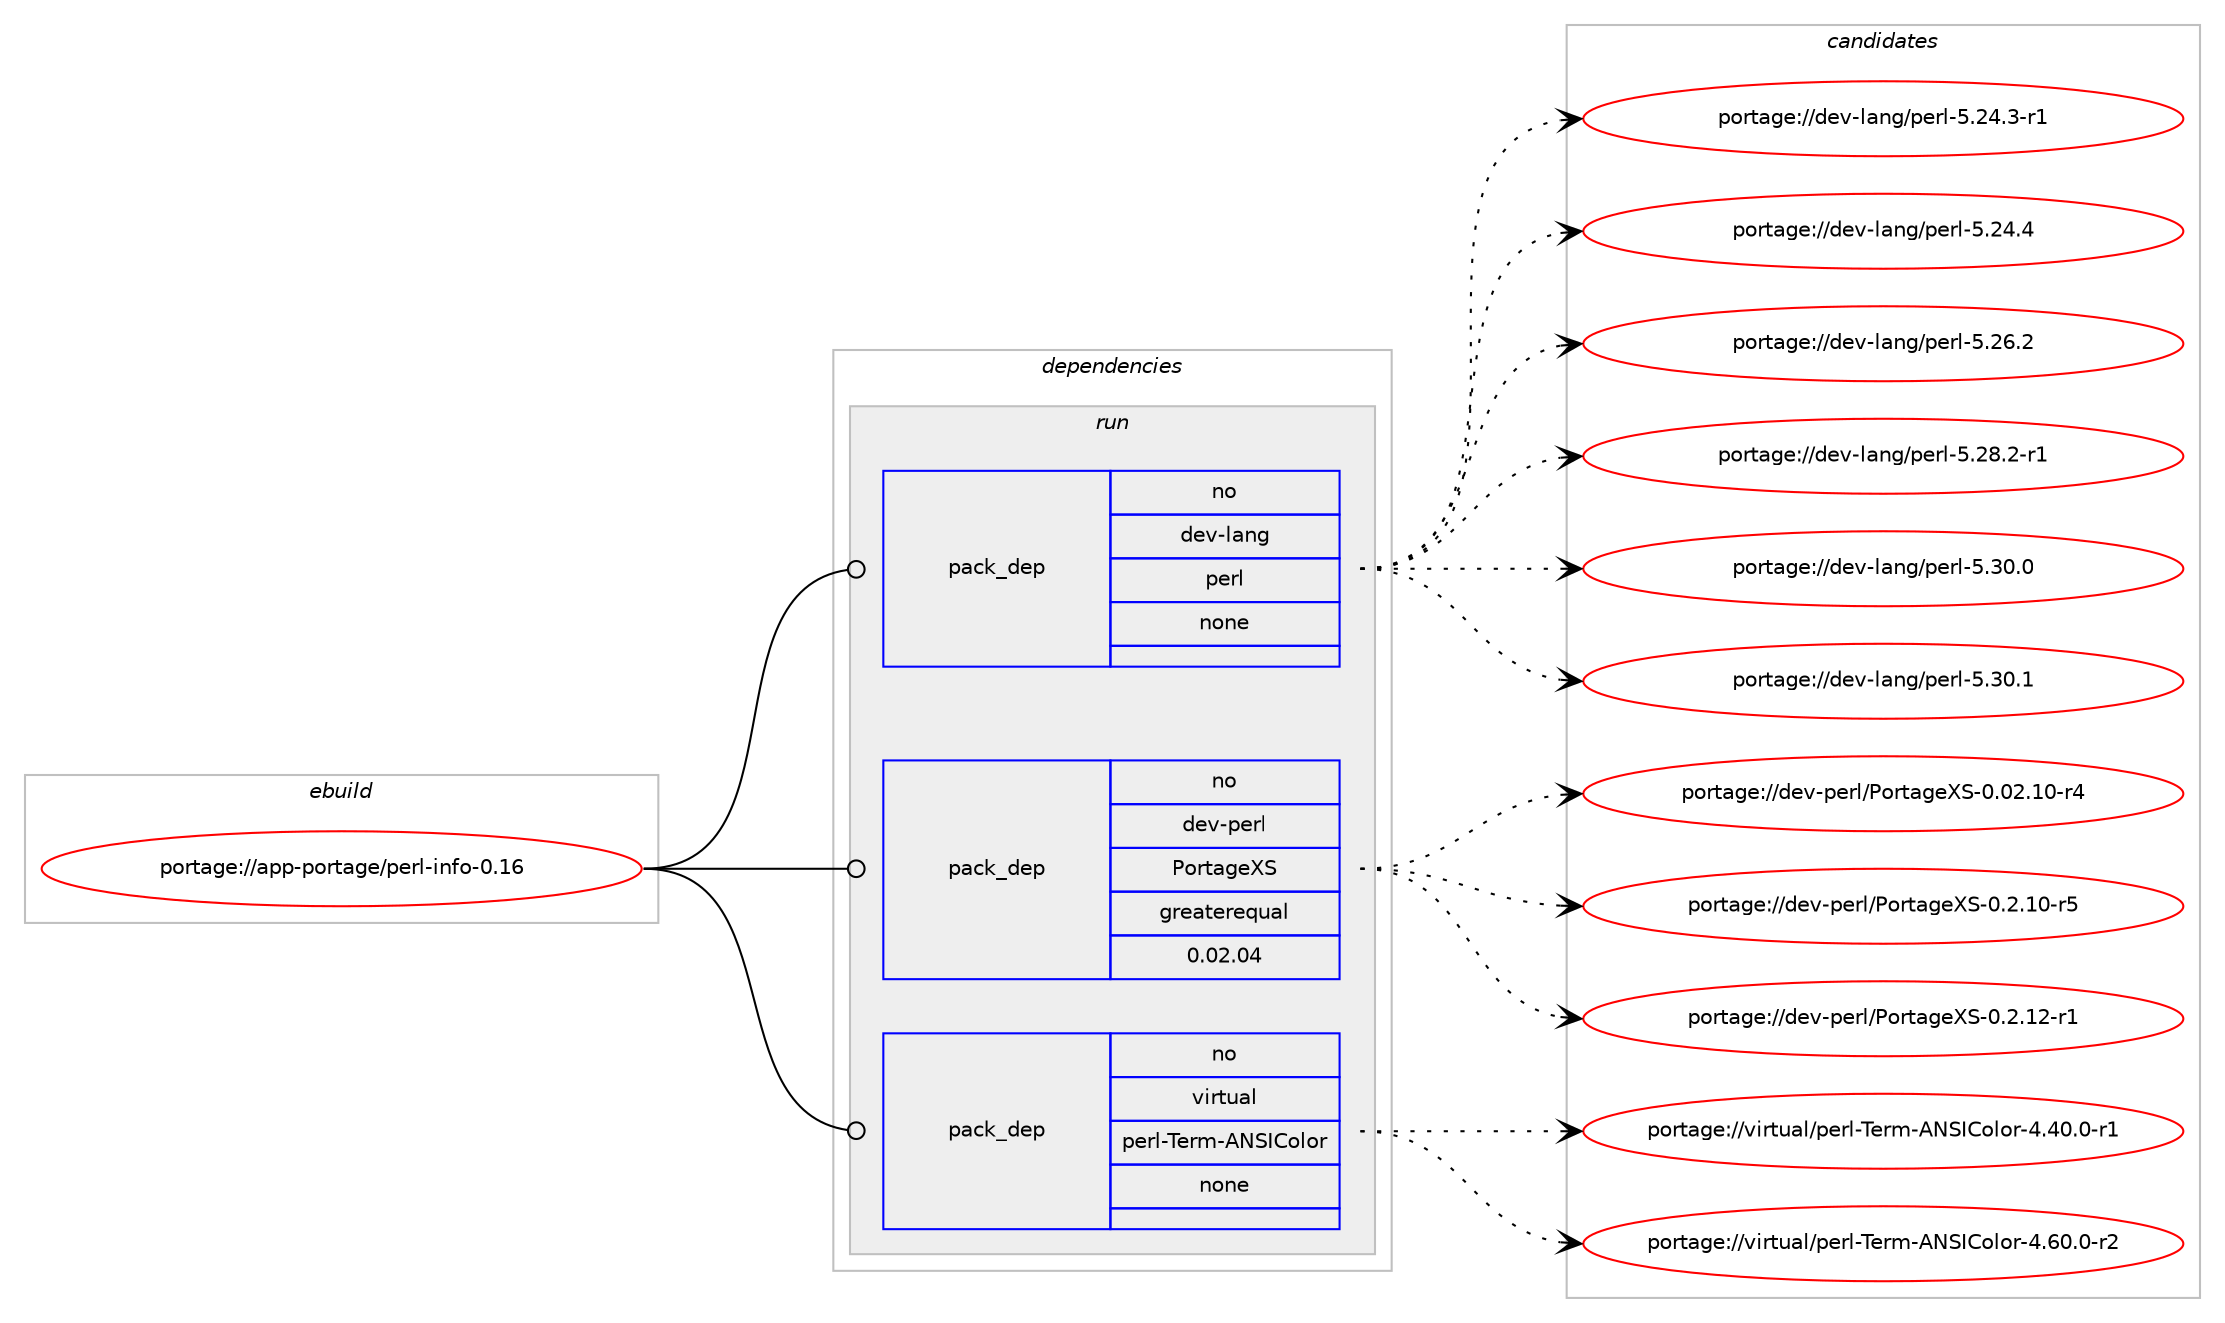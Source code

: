 digraph prolog {

# *************
# Graph options
# *************

newrank=true;
concentrate=true;
compound=true;
graph [rankdir=LR,fontname=Helvetica,fontsize=10,ranksep=1.5];#, ranksep=2.5, nodesep=0.2];
edge  [arrowhead=vee];
node  [fontname=Helvetica,fontsize=10];

# **********
# The ebuild
# **********

subgraph cluster_leftcol {
color=gray;
rank=same;
label=<<i>ebuild</i>>;
id [label="portage://app-portage/perl-info-0.16", color=red, width=4, href="../app-portage/perl-info-0.16.svg"];
}

# ****************
# The dependencies
# ****************

subgraph cluster_midcol {
color=gray;
label=<<i>dependencies</i>>;
subgraph cluster_compile {
fillcolor="#eeeeee";
style=filled;
label=<<i>compile</i>>;
}
subgraph cluster_compileandrun {
fillcolor="#eeeeee";
style=filled;
label=<<i>compile and run</i>>;
}
subgraph cluster_run {
fillcolor="#eeeeee";
style=filled;
label=<<i>run</i>>;
subgraph pack30986 {
dependency42039 [label=<<TABLE BORDER="0" CELLBORDER="1" CELLSPACING="0" CELLPADDING="4" WIDTH="220"><TR><TD ROWSPAN="6" CELLPADDING="30">pack_dep</TD></TR><TR><TD WIDTH="110">no</TD></TR><TR><TD>dev-lang</TD></TR><TR><TD>perl</TD></TR><TR><TD>none</TD></TR><TR><TD></TD></TR></TABLE>>, shape=none, color=blue];
}
id:e -> dependency42039:w [weight=20,style="solid",arrowhead="odot"];
subgraph pack30987 {
dependency42040 [label=<<TABLE BORDER="0" CELLBORDER="1" CELLSPACING="0" CELLPADDING="4" WIDTH="220"><TR><TD ROWSPAN="6" CELLPADDING="30">pack_dep</TD></TR><TR><TD WIDTH="110">no</TD></TR><TR><TD>dev-perl</TD></TR><TR><TD>PortageXS</TD></TR><TR><TD>greaterequal</TD></TR><TR><TD>0.02.04</TD></TR></TABLE>>, shape=none, color=blue];
}
id:e -> dependency42040:w [weight=20,style="solid",arrowhead="odot"];
subgraph pack30988 {
dependency42041 [label=<<TABLE BORDER="0" CELLBORDER="1" CELLSPACING="0" CELLPADDING="4" WIDTH="220"><TR><TD ROWSPAN="6" CELLPADDING="30">pack_dep</TD></TR><TR><TD WIDTH="110">no</TD></TR><TR><TD>virtual</TD></TR><TR><TD>perl-Term-ANSIColor</TD></TR><TR><TD>none</TD></TR><TR><TD></TD></TR></TABLE>>, shape=none, color=blue];
}
id:e -> dependency42041:w [weight=20,style="solid",arrowhead="odot"];
}
}

# **************
# The candidates
# **************

subgraph cluster_choices {
rank=same;
color=gray;
label=<<i>candidates</i>>;

subgraph choice30986 {
color=black;
nodesep=1;
choiceportage100101118451089711010347112101114108455346505246514511449 [label="portage://dev-lang/perl-5.24.3-r1", color=red, width=4,href="../dev-lang/perl-5.24.3-r1.svg"];
choiceportage10010111845108971101034711210111410845534650524652 [label="portage://dev-lang/perl-5.24.4", color=red, width=4,href="../dev-lang/perl-5.24.4.svg"];
choiceportage10010111845108971101034711210111410845534650544650 [label="portage://dev-lang/perl-5.26.2", color=red, width=4,href="../dev-lang/perl-5.26.2.svg"];
choiceportage100101118451089711010347112101114108455346505646504511449 [label="portage://dev-lang/perl-5.28.2-r1", color=red, width=4,href="../dev-lang/perl-5.28.2-r1.svg"];
choiceportage10010111845108971101034711210111410845534651484648 [label="portage://dev-lang/perl-5.30.0", color=red, width=4,href="../dev-lang/perl-5.30.0.svg"];
choiceportage10010111845108971101034711210111410845534651484649 [label="portage://dev-lang/perl-5.30.1", color=red, width=4,href="../dev-lang/perl-5.30.1.svg"];
dependency42039:e -> choiceportage100101118451089711010347112101114108455346505246514511449:w [style=dotted,weight="100"];
dependency42039:e -> choiceportage10010111845108971101034711210111410845534650524652:w [style=dotted,weight="100"];
dependency42039:e -> choiceportage10010111845108971101034711210111410845534650544650:w [style=dotted,weight="100"];
dependency42039:e -> choiceportage100101118451089711010347112101114108455346505646504511449:w [style=dotted,weight="100"];
dependency42039:e -> choiceportage10010111845108971101034711210111410845534651484648:w [style=dotted,weight="100"];
dependency42039:e -> choiceportage10010111845108971101034711210111410845534651484649:w [style=dotted,weight="100"];
}
subgraph choice30987 {
color=black;
nodesep=1;
choiceportage10010111845112101114108478011111411697103101888345484648504649484511452 [label="portage://dev-perl/PortageXS-0.02.10-r4", color=red, width=4,href="../dev-perl/PortageXS-0.02.10-r4.svg"];
choiceportage100101118451121011141084780111114116971031018883454846504649484511453 [label="portage://dev-perl/PortageXS-0.2.10-r5", color=red, width=4,href="../dev-perl/PortageXS-0.2.10-r5.svg"];
choiceportage100101118451121011141084780111114116971031018883454846504649504511449 [label="portage://dev-perl/PortageXS-0.2.12-r1", color=red, width=4,href="../dev-perl/PortageXS-0.2.12-r1.svg"];
dependency42040:e -> choiceportage10010111845112101114108478011111411697103101888345484648504649484511452:w [style=dotted,weight="100"];
dependency42040:e -> choiceportage100101118451121011141084780111114116971031018883454846504649484511453:w [style=dotted,weight="100"];
dependency42040:e -> choiceportage100101118451121011141084780111114116971031018883454846504649504511449:w [style=dotted,weight="100"];
}
subgraph choice30988 {
color=black;
nodesep=1;
choiceportage11810511411611797108471121011141084584101114109456578837367111108111114455246524846484511449 [label="portage://virtual/perl-Term-ANSIColor-4.40.0-r1", color=red, width=4,href="../virtual/perl-Term-ANSIColor-4.40.0-r1.svg"];
choiceportage11810511411611797108471121011141084584101114109456578837367111108111114455246544846484511450 [label="portage://virtual/perl-Term-ANSIColor-4.60.0-r2", color=red, width=4,href="../virtual/perl-Term-ANSIColor-4.60.0-r2.svg"];
dependency42041:e -> choiceportage11810511411611797108471121011141084584101114109456578837367111108111114455246524846484511449:w [style=dotted,weight="100"];
dependency42041:e -> choiceportage11810511411611797108471121011141084584101114109456578837367111108111114455246544846484511450:w [style=dotted,weight="100"];
}
}

}
